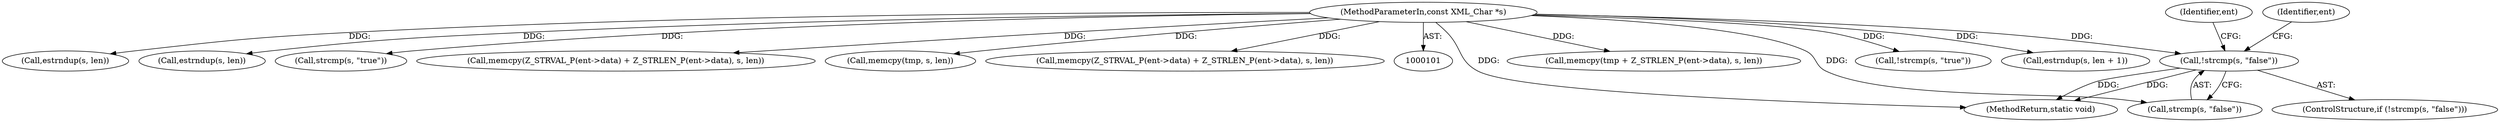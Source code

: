 digraph "0_php-src_426aeb2808955ee3d3f52e0cfb102834cdb836a5?w=1@API" {
"1000331" [label="(Call,!strcmp(s, \"false\"))"];
"1000103" [label="(MethodParameterIn,const XML_Char *s)"];
"1000347" [label="(Identifier,ent)"];
"1000403" [label="(Call,memcpy(tmp + Z_STRLEN_P(ent->data), s, len))"];
"1000318" [label="(Call,!strcmp(s, \"true\"))"];
"1000332" [label="(Call,strcmp(s, \"false\"))"];
"1000232" [label="(Call,estrndup(s, len + 1))"];
"1000331" [label="(Call,!strcmp(s, \"false\"))"];
"1000305" [label="(Call,estrndup(s, len))"];
"1000154" [label="(Call,estrndup(s, len))"];
"1000339" [label="(Identifier,ent)"];
"1000103" [label="(MethodParameterIn,const XML_Char *s)"];
"1000477" [label="(MethodReturn,static void)"];
"1000319" [label="(Call,strcmp(s, \"true\"))"];
"1000183" [label="(Call,memcpy(Z_STRVAL_P(ent->data) + Z_STRLEN_P(ent->data), s, len))"];
"1000437" [label="(Call,memcpy(tmp, s, len))"];
"1000330" [label="(ControlStructure,if (!strcmp(s, \"false\")))"];
"1000257" [label="(Call,memcpy(Z_STRVAL_P(ent->data) + Z_STRLEN_P(ent->data), s, len))"];
"1000331" -> "1000330"  [label="AST: "];
"1000331" -> "1000332"  [label="CFG: "];
"1000332" -> "1000331"  [label="AST: "];
"1000339" -> "1000331"  [label="CFG: "];
"1000347" -> "1000331"  [label="CFG: "];
"1000331" -> "1000477"  [label="DDG: "];
"1000331" -> "1000477"  [label="DDG: "];
"1000103" -> "1000331"  [label="DDG: "];
"1000103" -> "1000101"  [label="AST: "];
"1000103" -> "1000477"  [label="DDG: "];
"1000103" -> "1000154"  [label="DDG: "];
"1000103" -> "1000183"  [label="DDG: "];
"1000103" -> "1000232"  [label="DDG: "];
"1000103" -> "1000257"  [label="DDG: "];
"1000103" -> "1000305"  [label="DDG: "];
"1000103" -> "1000318"  [label="DDG: "];
"1000103" -> "1000319"  [label="DDG: "];
"1000103" -> "1000332"  [label="DDG: "];
"1000103" -> "1000403"  [label="DDG: "];
"1000103" -> "1000437"  [label="DDG: "];
}

